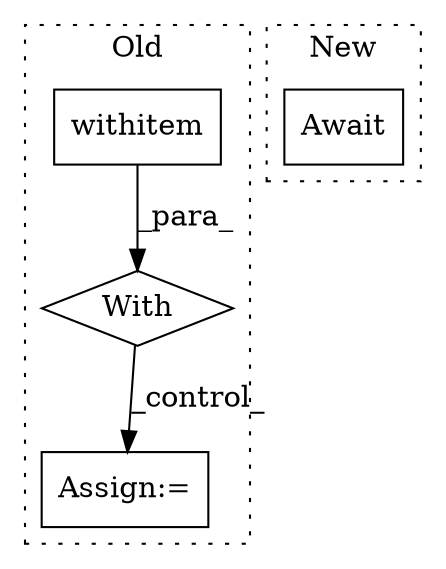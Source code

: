digraph G {
subgraph cluster0 {
1 [label="withitem" a="49" s="2511" l="4" shape="box"];
3 [label="With" a="39" s="2506,2515" l="5,10" shape="diamond"];
4 [label="Assign:=" a="68" s="3618" l="3" shape="box"];
label = "Old";
style="dotted";
}
subgraph cluster1 {
2 [label="Await" a="70" s="5270" l="6" shape="box"];
label = "New";
style="dotted";
}
1 -> 3 [label="_para_"];
3 -> 4 [label="_control_"];
}